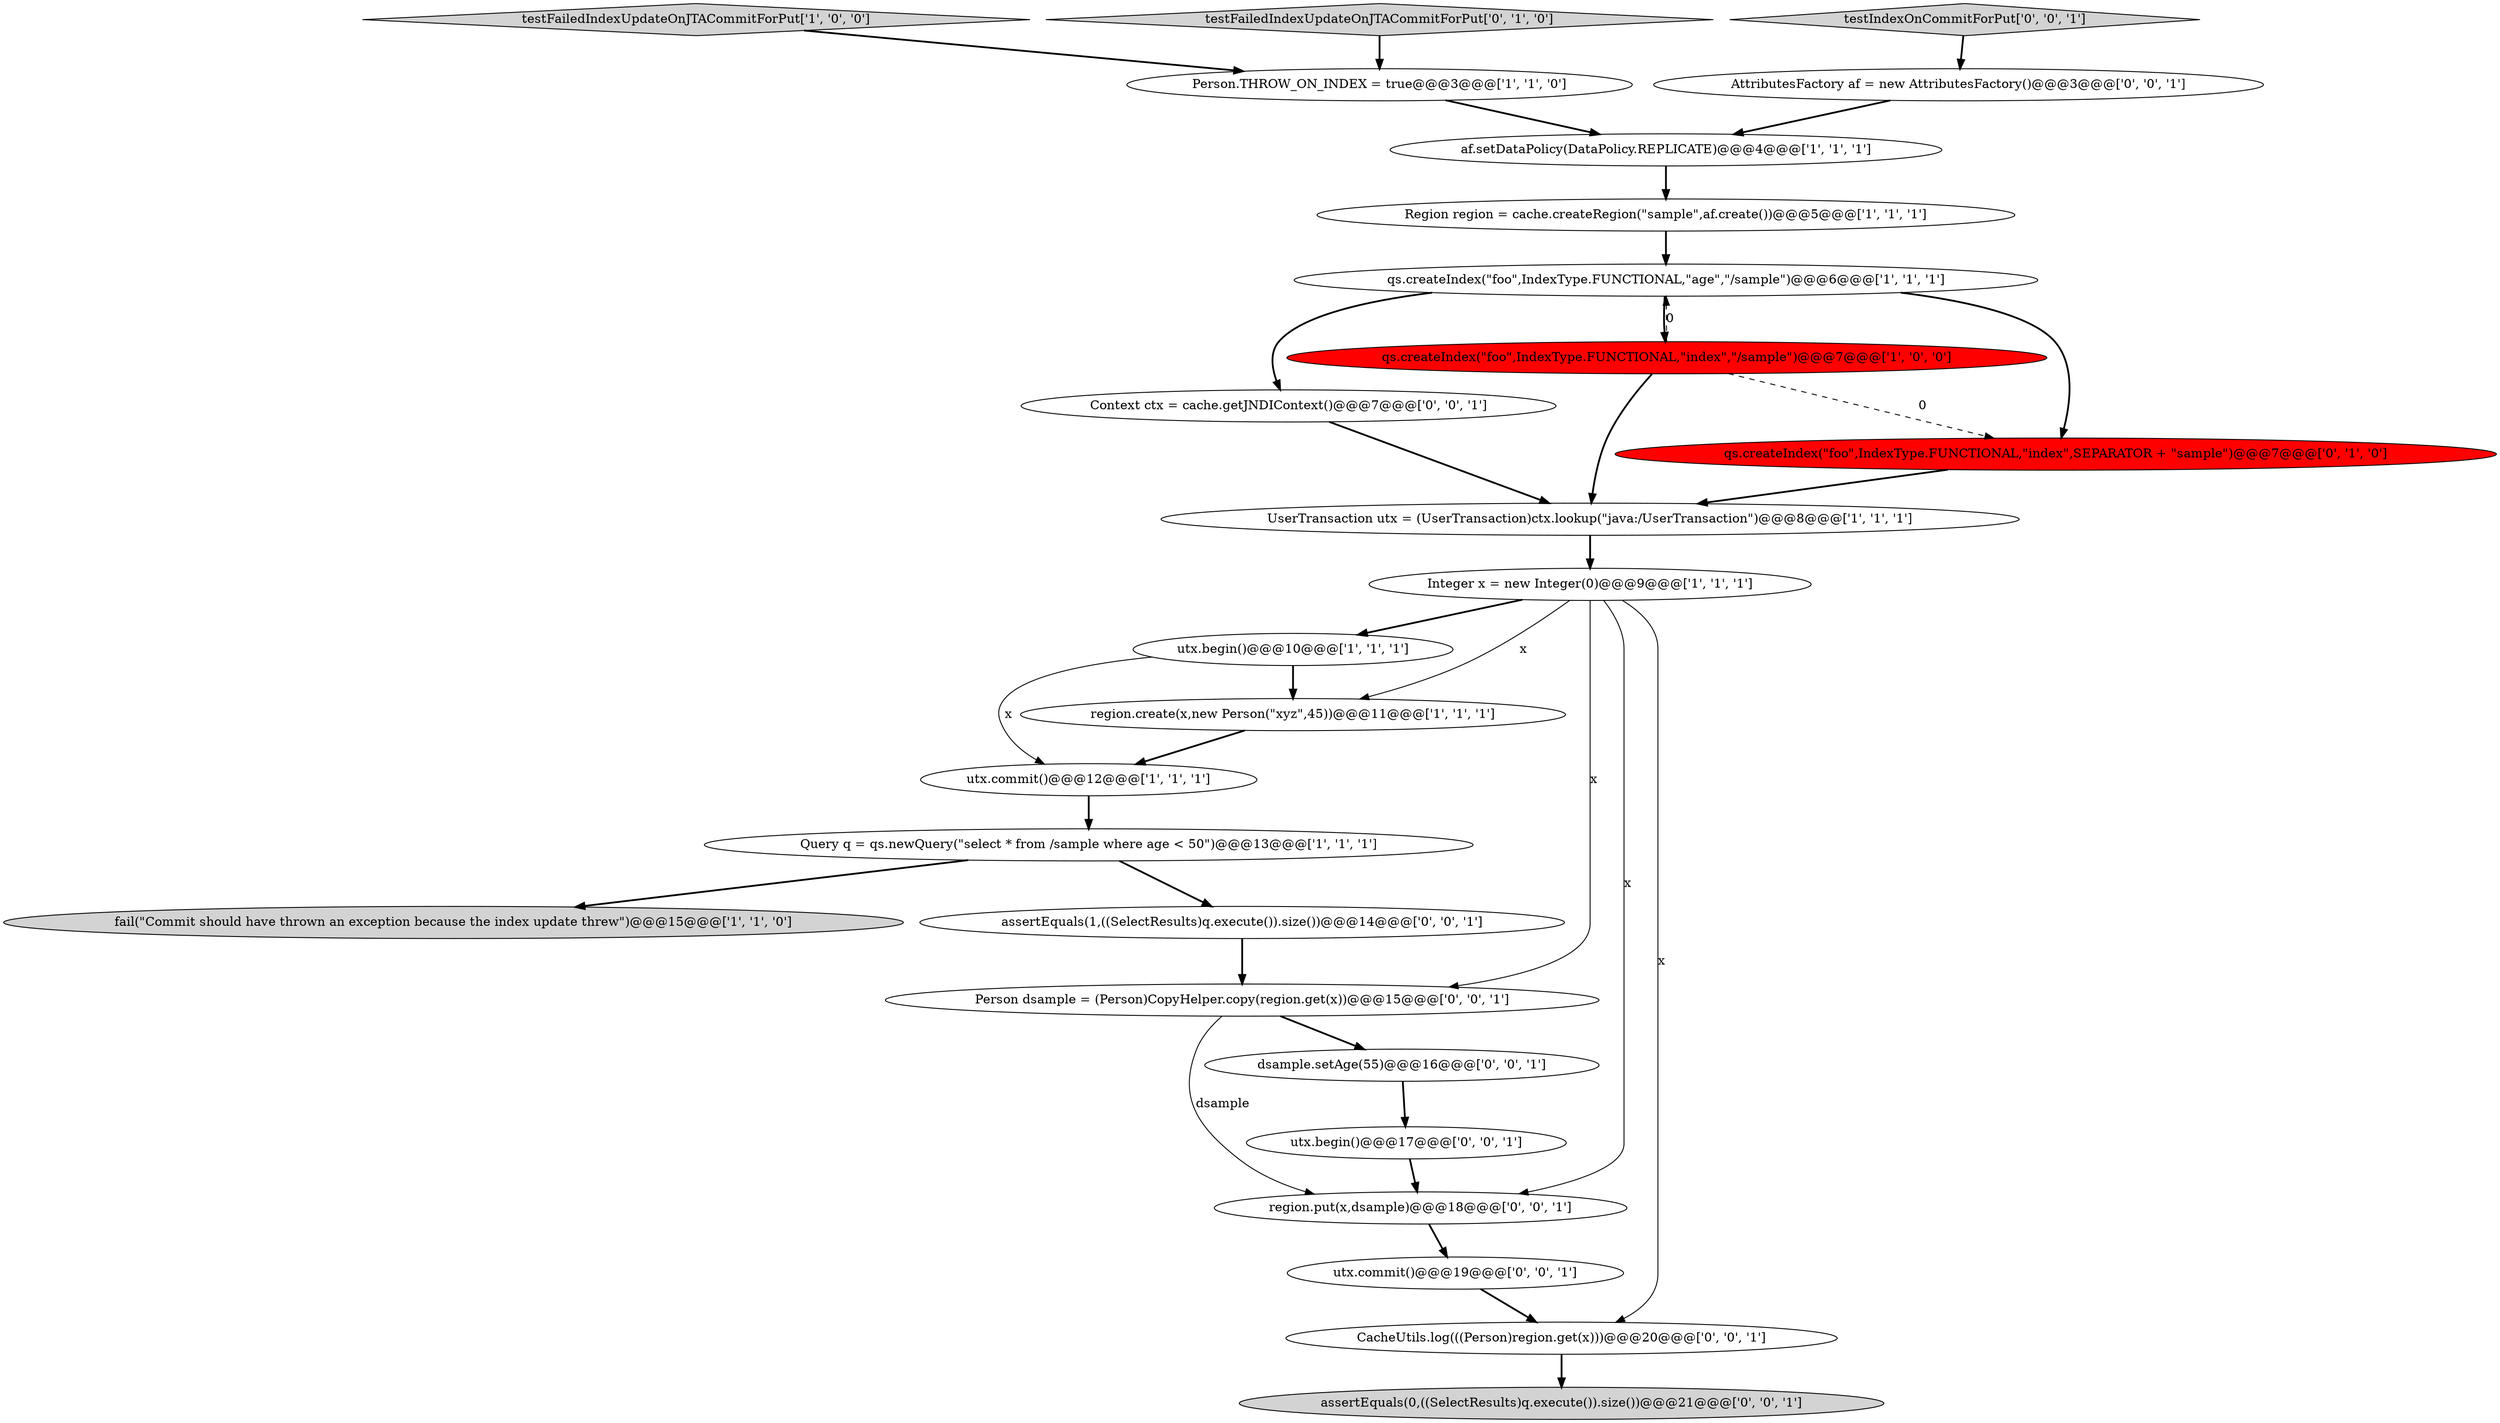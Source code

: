 digraph {
4 [style = filled, label = "testFailedIndexUpdateOnJTACommitForPut['1', '0', '0']", fillcolor = lightgray, shape = diamond image = "AAA0AAABBB1BBB"];
11 [style = filled, label = "Person.THROW_ON_INDEX = true@@@3@@@['1', '1', '0']", fillcolor = white, shape = ellipse image = "AAA0AAABBB1BBB"];
12 [style = filled, label = "utx.begin()@@@10@@@['1', '1', '1']", fillcolor = white, shape = ellipse image = "AAA0AAABBB1BBB"];
9 [style = filled, label = "Region region = cache.createRegion(\"sample\",af.create())@@@5@@@['1', '1', '1']", fillcolor = white, shape = ellipse image = "AAA0AAABBB1BBB"];
13 [style = filled, label = "testFailedIndexUpdateOnJTACommitForPut['0', '1', '0']", fillcolor = lightgray, shape = diamond image = "AAA0AAABBB2BBB"];
23 [style = filled, label = "CacheUtils.log(((Person)region.get(x)))@@@20@@@['0', '0', '1']", fillcolor = white, shape = ellipse image = "AAA0AAABBB3BBB"];
25 [style = filled, label = "dsample.setAge(55)@@@16@@@['0', '0', '1']", fillcolor = white, shape = ellipse image = "AAA0AAABBB3BBB"];
10 [style = filled, label = "UserTransaction utx = (UserTransaction)ctx.lookup(\"java:/UserTransaction\")@@@8@@@['1', '1', '1']", fillcolor = white, shape = ellipse image = "AAA0AAABBB1BBB"];
21 [style = filled, label = "assertEquals(0,((SelectResults)q.execute()).size())@@@21@@@['0', '0', '1']", fillcolor = lightgray, shape = ellipse image = "AAA0AAABBB3BBB"];
20 [style = filled, label = "Context ctx = cache.getJNDIContext()@@@7@@@['0', '0', '1']", fillcolor = white, shape = ellipse image = "AAA0AAABBB3BBB"];
19 [style = filled, label = "AttributesFactory af = new AttributesFactory()@@@3@@@['0', '0', '1']", fillcolor = white, shape = ellipse image = "AAA0AAABBB3BBB"];
18 [style = filled, label = "testIndexOnCommitForPut['0', '0', '1']", fillcolor = lightgray, shape = diamond image = "AAA0AAABBB3BBB"];
24 [style = filled, label = "Person dsample = (Person)CopyHelper.copy(region.get(x))@@@15@@@['0', '0', '1']", fillcolor = white, shape = ellipse image = "AAA0AAABBB3BBB"];
15 [style = filled, label = "utx.commit()@@@19@@@['0', '0', '1']", fillcolor = white, shape = ellipse image = "AAA0AAABBB3BBB"];
1 [style = filled, label = "qs.createIndex(\"foo\",IndexType.FUNCTIONAL,\"age\",\"/sample\")@@@6@@@['1', '1', '1']", fillcolor = white, shape = ellipse image = "AAA0AAABBB1BBB"];
16 [style = filled, label = "utx.begin()@@@17@@@['0', '0', '1']", fillcolor = white, shape = ellipse image = "AAA0AAABBB3BBB"];
6 [style = filled, label = "fail(\"Commit should have thrown an exception because the index update threw\")@@@15@@@['1', '1', '0']", fillcolor = lightgray, shape = ellipse image = "AAA0AAABBB1BBB"];
8 [style = filled, label = "region.create(x,new Person(\"xyz\",45))@@@11@@@['1', '1', '1']", fillcolor = white, shape = ellipse image = "AAA0AAABBB1BBB"];
2 [style = filled, label = "qs.createIndex(\"foo\",IndexType.FUNCTIONAL,\"index\",\"/sample\")@@@7@@@['1', '0', '0']", fillcolor = red, shape = ellipse image = "AAA1AAABBB1BBB"];
14 [style = filled, label = "qs.createIndex(\"foo\",IndexType.FUNCTIONAL,\"index\",SEPARATOR + \"sample\")@@@7@@@['0', '1', '0']", fillcolor = red, shape = ellipse image = "AAA1AAABBB2BBB"];
22 [style = filled, label = "region.put(x,dsample)@@@18@@@['0', '0', '1']", fillcolor = white, shape = ellipse image = "AAA0AAABBB3BBB"];
0 [style = filled, label = "af.setDataPolicy(DataPolicy.REPLICATE)@@@4@@@['1', '1', '1']", fillcolor = white, shape = ellipse image = "AAA0AAABBB1BBB"];
17 [style = filled, label = "assertEquals(1,((SelectResults)q.execute()).size())@@@14@@@['0', '0', '1']", fillcolor = white, shape = ellipse image = "AAA0AAABBB3BBB"];
7 [style = filled, label = "Integer x = new Integer(0)@@@9@@@['1', '1', '1']", fillcolor = white, shape = ellipse image = "AAA0AAABBB1BBB"];
3 [style = filled, label = "Query q = qs.newQuery(\"select * from /sample where age < 50\")@@@13@@@['1', '1', '1']", fillcolor = white, shape = ellipse image = "AAA0AAABBB1BBB"];
5 [style = filled, label = "utx.commit()@@@12@@@['1', '1', '1']", fillcolor = white, shape = ellipse image = "AAA0AAABBB1BBB"];
5->3 [style = bold, label=""];
15->23 [style = bold, label=""];
0->9 [style = bold, label=""];
22->15 [style = bold, label=""];
24->22 [style = solid, label="dsample"];
7->12 [style = bold, label=""];
18->19 [style = bold, label=""];
14->10 [style = bold, label=""];
1->20 [style = bold, label=""];
3->6 [style = bold, label=""];
16->22 [style = bold, label=""];
2->10 [style = bold, label=""];
25->16 [style = bold, label=""];
10->7 [style = bold, label=""];
13->11 [style = bold, label=""];
7->24 [style = solid, label="x"];
19->0 [style = bold, label=""];
20->10 [style = bold, label=""];
7->22 [style = solid, label="x"];
11->0 [style = bold, label=""];
17->24 [style = bold, label=""];
12->5 [style = solid, label="x"];
2->14 [style = dashed, label="0"];
8->5 [style = bold, label=""];
23->21 [style = bold, label=""];
7->23 [style = solid, label="x"];
12->8 [style = bold, label=""];
24->25 [style = bold, label=""];
7->8 [style = solid, label="x"];
3->17 [style = bold, label=""];
1->14 [style = bold, label=""];
1->2 [style = bold, label=""];
2->1 [style = dashed, label="0"];
9->1 [style = bold, label=""];
4->11 [style = bold, label=""];
}

